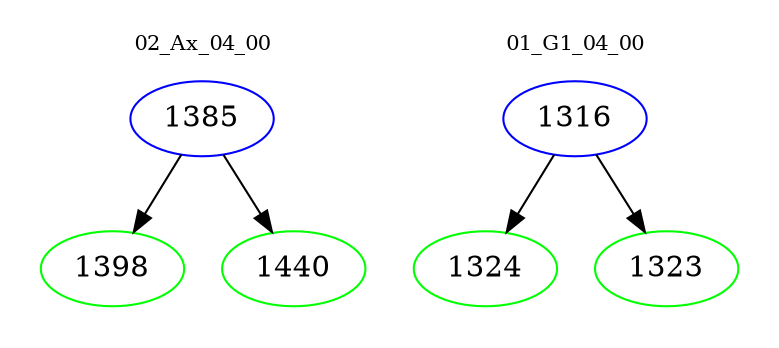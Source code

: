 digraph{
subgraph cluster_0 {
color = white
label = "02_Ax_04_00";
fontsize=10;
T0_1385 [label="1385", color="blue"]
T0_1385 -> T0_1398 [color="black"]
T0_1398 [label="1398", color="green"]
T0_1385 -> T0_1440 [color="black"]
T0_1440 [label="1440", color="green"]
}
subgraph cluster_1 {
color = white
label = "01_G1_04_00";
fontsize=10;
T1_1316 [label="1316", color="blue"]
T1_1316 -> T1_1324 [color="black"]
T1_1324 [label="1324", color="green"]
T1_1316 -> T1_1323 [color="black"]
T1_1323 [label="1323", color="green"]
}
}
